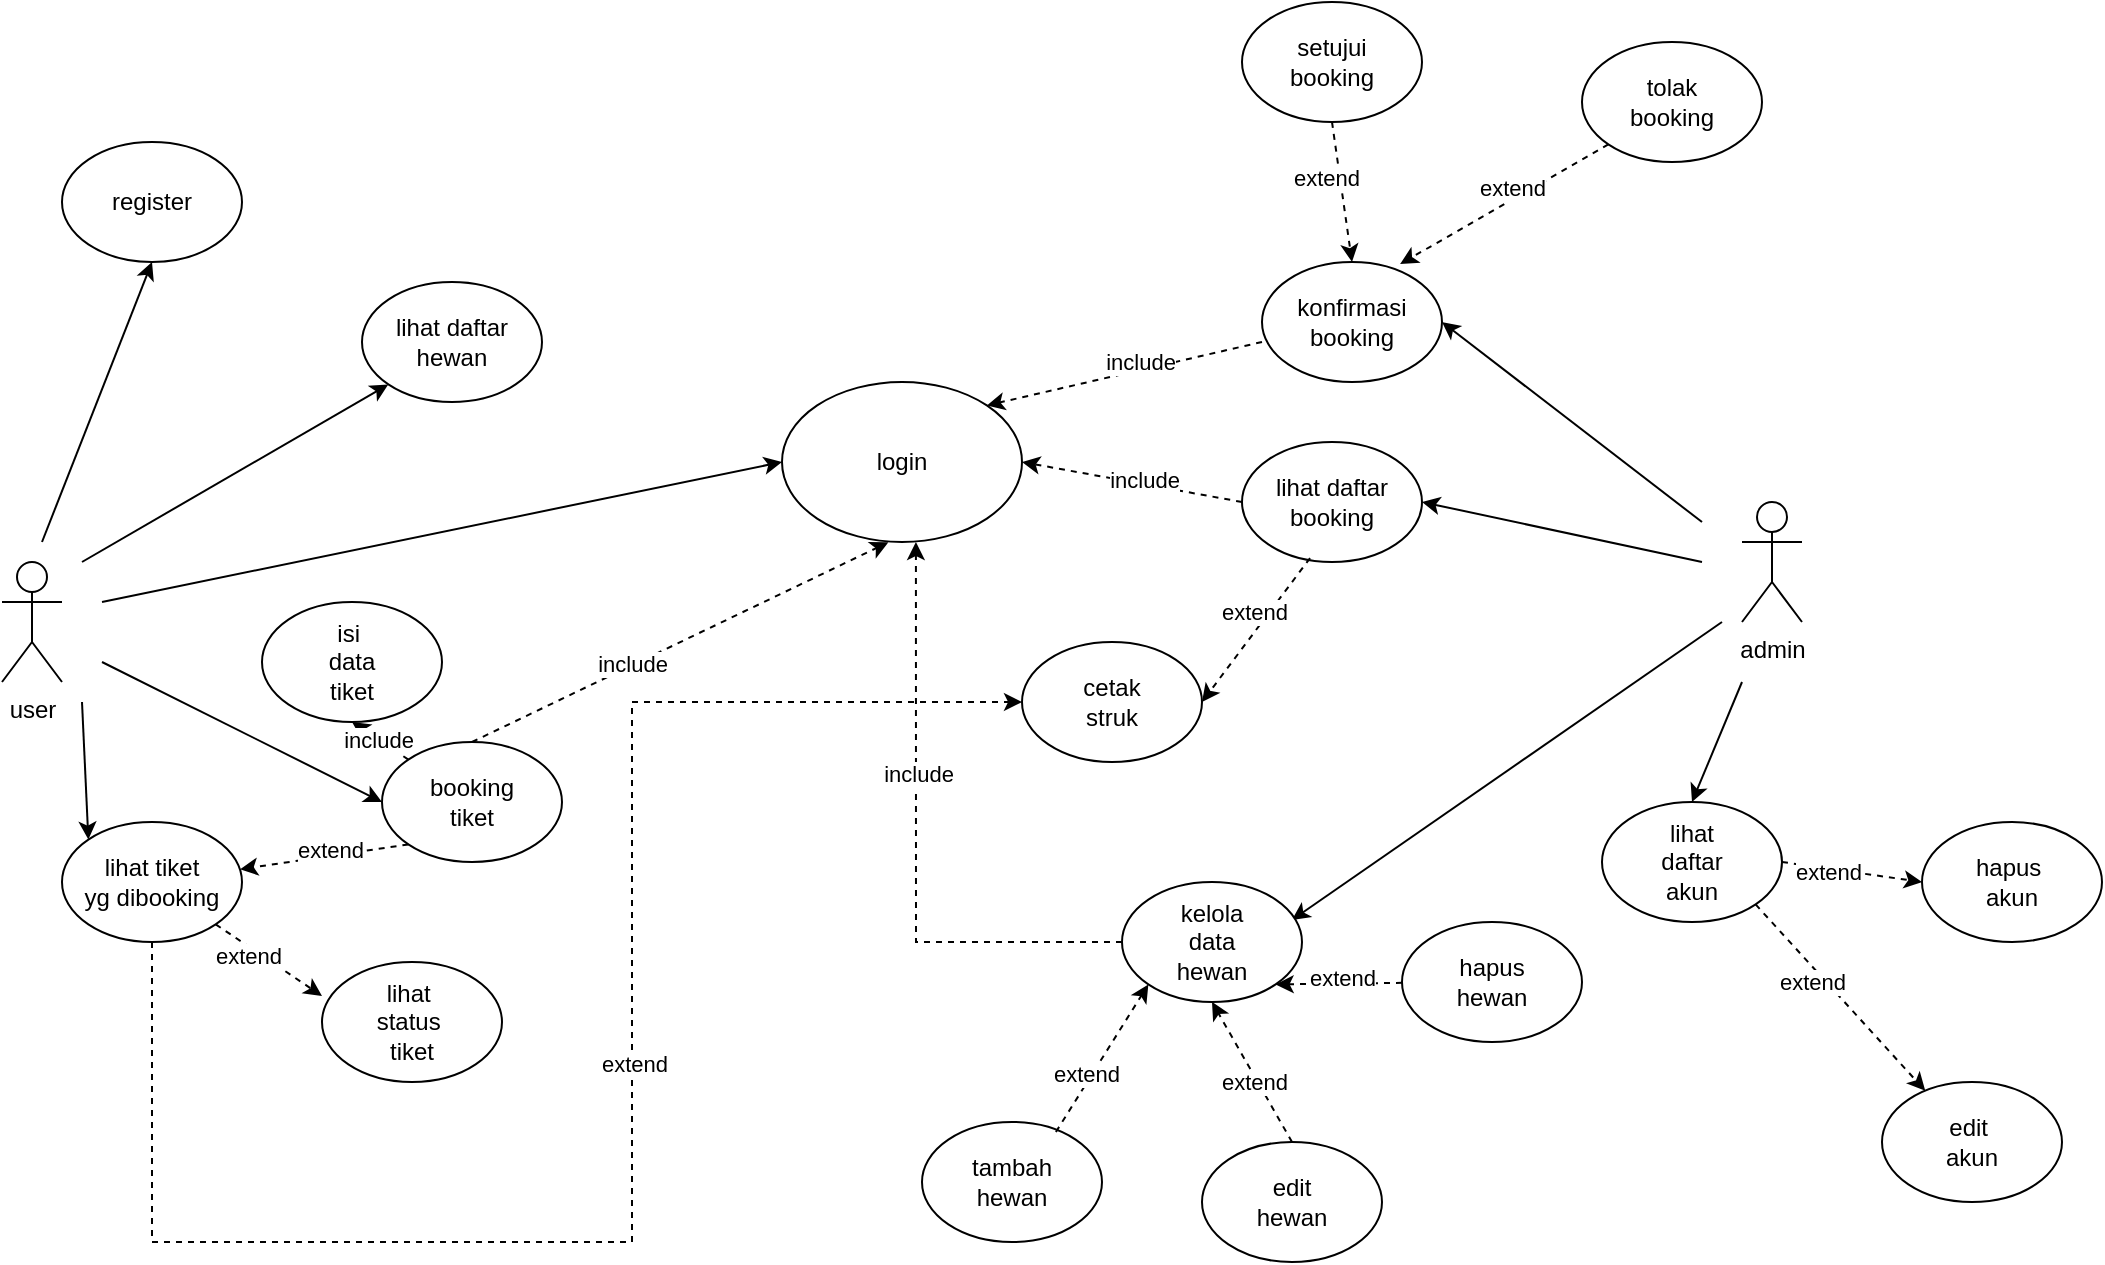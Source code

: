 <mxfile version="28.2.6">
  <diagram name="Page-1" id="HCgrVQbbOgef8wqBrN5N">
    <mxGraphModel dx="1426" dy="1883" grid="1" gridSize="10" guides="1" tooltips="1" connect="1" arrows="1" fold="1" page="1" pageScale="1" pageWidth="850" pageHeight="1100" math="0" shadow="0">
      <root>
        <mxCell id="0" />
        <mxCell id="1" parent="0" />
        <mxCell id="0AotN9j1iEKzL87ZU6Ct-2" value="user" style="shape=umlActor;verticalLabelPosition=bottom;verticalAlign=top;html=1;outlineConnect=0;" vertex="1" parent="1">
          <mxGeometry x="70" y="160" width="30" height="60" as="geometry" />
        </mxCell>
        <mxCell id="0AotN9j1iEKzL87ZU6Ct-4" value="admin&lt;div&gt;&lt;br&gt;&lt;/div&gt;" style="shape=umlActor;verticalLabelPosition=bottom;verticalAlign=top;html=1;outlineConnect=0;" vertex="1" parent="1">
          <mxGeometry x="940" y="130" width="30" height="60" as="geometry" />
        </mxCell>
        <mxCell id="0AotN9j1iEKzL87ZU6Ct-5" value="login" style="ellipse;whiteSpace=wrap;html=1;" vertex="1" parent="1">
          <mxGeometry x="460" y="70" width="120" height="80" as="geometry" />
        </mxCell>
        <mxCell id="0AotN9j1iEKzL87ZU6Ct-7" value="" style="endArrow=classic;html=1;rounded=0;entryX=0.5;entryY=1;entryDx=0;entryDy=0;" edge="1" parent="1" target="0AotN9j1iEKzL87ZU6Ct-8">
          <mxGeometry width="50" height="50" relative="1" as="geometry">
            <mxPoint x="90" y="150" as="sourcePoint" />
            <mxPoint x="170" y="150" as="targetPoint" />
          </mxGeometry>
        </mxCell>
        <mxCell id="0AotN9j1iEKzL87ZU6Ct-8" value="register" style="ellipse;whiteSpace=wrap;html=1;" vertex="1" parent="1">
          <mxGeometry x="100" y="-50" width="90" height="60" as="geometry" />
        </mxCell>
        <mxCell id="0AotN9j1iEKzL87ZU6Ct-9" value="" style="endArrow=classic;html=1;rounded=0;entryX=0;entryY=0.5;entryDx=0;entryDy=0;" edge="1" parent="1" target="0AotN9j1iEKzL87ZU6Ct-5">
          <mxGeometry width="50" height="50" relative="1" as="geometry">
            <mxPoint x="120" y="180" as="sourcePoint" />
            <mxPoint x="377" y="88" as="targetPoint" />
          </mxGeometry>
        </mxCell>
        <mxCell id="0AotN9j1iEKzL87ZU6Ct-11" value="" style="endArrow=classic;html=1;rounded=0;entryX=0;entryY=0.5;entryDx=0;entryDy=0;" edge="1" parent="1" target="0AotN9j1iEKzL87ZU6Ct-12">
          <mxGeometry width="50" height="50" relative="1" as="geometry">
            <mxPoint x="120" y="210" as="sourcePoint" />
            <mxPoint x="230" y="290" as="targetPoint" />
          </mxGeometry>
        </mxCell>
        <mxCell id="0AotN9j1iEKzL87ZU6Ct-12" value="&lt;div&gt;booking&lt;/div&gt;&lt;div&gt;tiket&lt;/div&gt;" style="ellipse;whiteSpace=wrap;html=1;" vertex="1" parent="1">
          <mxGeometry x="260" y="250" width="90" height="60" as="geometry" />
        </mxCell>
        <mxCell id="0AotN9j1iEKzL87ZU6Ct-13" value="isi&amp;nbsp;&lt;div&gt;data&lt;/div&gt;&lt;div&gt;tiket&lt;/div&gt;" style="ellipse;whiteSpace=wrap;html=1;" vertex="1" parent="1">
          <mxGeometry x="200" y="180" width="90" height="60" as="geometry" />
        </mxCell>
        <mxCell id="0AotN9j1iEKzL87ZU6Ct-14" value="" style="endArrow=classic;html=1;rounded=0;entryX=0.5;entryY=1;entryDx=0;entryDy=0;strokeColor=default;dashed=1;exitX=0;exitY=0;exitDx=0;exitDy=0;" edge="1" parent="1" source="0AotN9j1iEKzL87ZU6Ct-12" target="0AotN9j1iEKzL87ZU6Ct-13">
          <mxGeometry width="50" height="50" relative="1" as="geometry">
            <mxPoint x="290" y="270" as="sourcePoint" />
            <mxPoint x="290" y="250" as="targetPoint" />
          </mxGeometry>
        </mxCell>
        <mxCell id="0AotN9j1iEKzL87ZU6Ct-15" value="include" style="edgeLabel;html=1;align=center;verticalAlign=middle;resizable=0;points=[];" vertex="1" connectable="0" parent="0AotN9j1iEKzL87ZU6Ct-14">
          <mxGeometry x="-0.193" y="-2" relative="1" as="geometry">
            <mxPoint x="-5" y="-1" as="offset" />
          </mxGeometry>
        </mxCell>
        <mxCell id="0AotN9j1iEKzL87ZU6Ct-16" value="" style="endArrow=classic;html=1;rounded=0;entryX=0.443;entryY=1.002;entryDx=0;entryDy=0;strokeColor=default;dashed=1;entryPerimeter=0;exitX=0.5;exitY=0;exitDx=0;exitDy=0;" edge="1" parent="1" source="0AotN9j1iEKzL87ZU6Ct-12" target="0AotN9j1iEKzL87ZU6Ct-5">
          <mxGeometry width="50" height="50" relative="1" as="geometry">
            <mxPoint x="330" y="260" as="sourcePoint" />
            <mxPoint x="235" y="270" as="targetPoint" />
          </mxGeometry>
        </mxCell>
        <mxCell id="0AotN9j1iEKzL87ZU6Ct-17" value="include" style="edgeLabel;html=1;align=center;verticalAlign=middle;resizable=0;points=[];" vertex="1" connectable="0" parent="0AotN9j1iEKzL87ZU6Ct-16">
          <mxGeometry x="-0.193" y="-2" relative="1" as="geometry">
            <mxPoint x="-5" y="-1" as="offset" />
          </mxGeometry>
        </mxCell>
        <mxCell id="0AotN9j1iEKzL87ZU6Ct-91" style="edgeStyle=orthogonalEdgeStyle;rounded=0;orthogonalLoop=1;jettySize=auto;html=1;exitX=0.5;exitY=1;exitDx=0;exitDy=0;entryX=0;entryY=0.5;entryDx=0;entryDy=0;dashed=1;" edge="1" parent="1" source="0AotN9j1iEKzL87ZU6Ct-18" target="0AotN9j1iEKzL87ZU6Ct-90">
          <mxGeometry relative="1" as="geometry">
            <Array as="points">
              <mxPoint x="145" y="500" />
              <mxPoint x="385" y="500" />
              <mxPoint x="385" y="230" />
            </Array>
          </mxGeometry>
        </mxCell>
        <mxCell id="0AotN9j1iEKzL87ZU6Ct-92" value="extend" style="edgeLabel;html=1;align=center;verticalAlign=middle;resizable=0;points=[];" vertex="1" connectable="0" parent="0AotN9j1iEKzL87ZU6Ct-91">
          <mxGeometry x="0.12" y="-1" relative="1" as="geometry">
            <mxPoint as="offset" />
          </mxGeometry>
        </mxCell>
        <mxCell id="0AotN9j1iEKzL87ZU6Ct-18" value="lihat tiket&lt;div&gt;yg dibooking&lt;/div&gt;" style="ellipse;whiteSpace=wrap;html=1;" vertex="1" parent="1">
          <mxGeometry x="100" y="290" width="90" height="60" as="geometry" />
        </mxCell>
        <mxCell id="0AotN9j1iEKzL87ZU6Ct-19" value="" style="endArrow=classic;html=1;rounded=0;entryX=0;entryY=0;entryDx=0;entryDy=0;" edge="1" parent="1" target="0AotN9j1iEKzL87ZU6Ct-18">
          <mxGeometry width="50" height="50" relative="1" as="geometry">
            <mxPoint x="110" y="230" as="sourcePoint" />
            <mxPoint x="285" y="310" as="targetPoint" />
          </mxGeometry>
        </mxCell>
        <mxCell id="0AotN9j1iEKzL87ZU6Ct-21" value="" style="endArrow=classic;html=1;rounded=0;strokeColor=default;dashed=1;exitX=0;exitY=1;exitDx=0;exitDy=0;" edge="1" parent="1" source="0AotN9j1iEKzL87ZU6Ct-12" target="0AotN9j1iEKzL87ZU6Ct-18">
          <mxGeometry width="50" height="50" relative="1" as="geometry">
            <mxPoint x="190" y="400" as="sourcePoint" />
            <mxPoint x="285" y="360" as="targetPoint" />
          </mxGeometry>
        </mxCell>
        <mxCell id="0AotN9j1iEKzL87ZU6Ct-22" value="extend" style="edgeLabel;html=1;align=center;verticalAlign=middle;resizable=0;points=[];" vertex="1" connectable="0" parent="0AotN9j1iEKzL87ZU6Ct-21">
          <mxGeometry x="-0.193" y="-2" relative="1" as="geometry">
            <mxPoint x="-5" y="-1" as="offset" />
          </mxGeometry>
        </mxCell>
        <mxCell id="0AotN9j1iEKzL87ZU6Ct-25" value="konfirmasi&lt;div&gt;booking&lt;/div&gt;" style="ellipse;whiteSpace=wrap;html=1;" vertex="1" parent="1">
          <mxGeometry x="700" y="10" width="90" height="60" as="geometry" />
        </mxCell>
        <mxCell id="0AotN9j1iEKzL87ZU6Ct-27" value="" style="endArrow=classic;html=1;rounded=0;entryX=1;entryY=0.5;entryDx=0;entryDy=0;" edge="1" parent="1" target="0AotN9j1iEKzL87ZU6Ct-25">
          <mxGeometry width="50" height="50" relative="1" as="geometry">
            <mxPoint x="920" y="140" as="sourcePoint" />
            <mxPoint x="477" y="48" as="targetPoint" />
          </mxGeometry>
        </mxCell>
        <mxCell id="0AotN9j1iEKzL87ZU6Ct-28" value="lihat daftar&lt;div&gt;hewan&lt;/div&gt;" style="ellipse;whiteSpace=wrap;html=1;" vertex="1" parent="1">
          <mxGeometry x="250" y="20" width="90" height="60" as="geometry" />
        </mxCell>
        <mxCell id="0AotN9j1iEKzL87ZU6Ct-30" value="&lt;div&gt;tolak&lt;/div&gt;&lt;div&gt;booking&lt;/div&gt;" style="ellipse;whiteSpace=wrap;html=1;" vertex="1" parent="1">
          <mxGeometry x="860" y="-100" width="90" height="60" as="geometry" />
        </mxCell>
        <mxCell id="0AotN9j1iEKzL87ZU6Ct-31" value="setujui&lt;div&gt;booking&lt;/div&gt;" style="ellipse;whiteSpace=wrap;html=1;" vertex="1" parent="1">
          <mxGeometry x="690" y="-120" width="90" height="60" as="geometry" />
        </mxCell>
        <mxCell id="0AotN9j1iEKzL87ZU6Ct-32" value="" style="endArrow=classic;html=1;rounded=0;strokeColor=default;dashed=1;entryX=0.5;entryY=0;entryDx=0;entryDy=0;exitX=0.5;exitY=1;exitDx=0;exitDy=0;" edge="1" parent="1" source="0AotN9j1iEKzL87ZU6Ct-31" target="0AotN9j1iEKzL87ZU6Ct-25">
          <mxGeometry width="50" height="50" relative="1" as="geometry">
            <mxPoint x="460" y="270" as="sourcePoint" />
            <mxPoint x="515" y="170" as="targetPoint" />
          </mxGeometry>
        </mxCell>
        <mxCell id="0AotN9j1iEKzL87ZU6Ct-33" value="extend" style="edgeLabel;html=1;align=center;verticalAlign=middle;resizable=0;points=[];" vertex="1" connectable="0" parent="0AotN9j1iEKzL87ZU6Ct-32">
          <mxGeometry x="-0.193" y="-2" relative="1" as="geometry">
            <mxPoint x="-5" y="-1" as="offset" />
          </mxGeometry>
        </mxCell>
        <mxCell id="0AotN9j1iEKzL87ZU6Ct-34" value="" style="endArrow=classic;html=1;rounded=0;strokeColor=default;dashed=1;entryX=0.767;entryY=0.017;entryDx=0;entryDy=0;exitX=0;exitY=1;exitDx=0;exitDy=0;entryPerimeter=0;" edge="1" parent="1" source="0AotN9j1iEKzL87ZU6Ct-30" target="0AotN9j1iEKzL87ZU6Ct-25">
          <mxGeometry width="50" height="50" relative="1" as="geometry">
            <mxPoint x="495" y="170" as="sourcePoint" />
            <mxPoint x="553" y="249" as="targetPoint" />
          </mxGeometry>
        </mxCell>
        <mxCell id="0AotN9j1iEKzL87ZU6Ct-35" value="extend" style="edgeLabel;html=1;align=center;verticalAlign=middle;resizable=0;points=[];" vertex="1" connectable="0" parent="0AotN9j1iEKzL87ZU6Ct-34">
          <mxGeometry x="-0.193" y="-2" relative="1" as="geometry">
            <mxPoint x="-5" y="-1" as="offset" />
          </mxGeometry>
        </mxCell>
        <mxCell id="0AotN9j1iEKzL87ZU6Ct-38" value="tambah&lt;div&gt;hewan&lt;/div&gt;" style="ellipse;whiteSpace=wrap;html=1;" vertex="1" parent="1">
          <mxGeometry x="530" y="440" width="90" height="60" as="geometry" />
        </mxCell>
        <mxCell id="0AotN9j1iEKzL87ZU6Ct-39" value="" style="endArrow=classic;html=1;rounded=0;strokeColor=default;dashed=1;exitX=0.744;exitY=0.083;exitDx=0;exitDy=0;entryX=0;entryY=1;entryDx=0;entryDy=0;exitPerimeter=0;" edge="1" parent="1" source="0AotN9j1iEKzL87ZU6Ct-38" target="0AotN9j1iEKzL87ZU6Ct-36">
          <mxGeometry width="50" height="50" relative="1" as="geometry">
            <mxPoint x="495" y="170" as="sourcePoint" />
            <mxPoint x="553" y="249" as="targetPoint" />
          </mxGeometry>
        </mxCell>
        <mxCell id="0AotN9j1iEKzL87ZU6Ct-40" value="extend" style="edgeLabel;html=1;align=center;verticalAlign=middle;resizable=0;points=[];" vertex="1" connectable="0" parent="0AotN9j1iEKzL87ZU6Ct-39">
          <mxGeometry x="-0.193" y="-2" relative="1" as="geometry">
            <mxPoint x="-5" y="-1" as="offset" />
          </mxGeometry>
        </mxCell>
        <mxCell id="0AotN9j1iEKzL87ZU6Ct-41" value="&lt;div&gt;edit&lt;/div&gt;&lt;div&gt;hewan&lt;/div&gt;" style="ellipse;whiteSpace=wrap;html=1;" vertex="1" parent="1">
          <mxGeometry x="670" y="450" width="90" height="60" as="geometry" />
        </mxCell>
        <mxCell id="0AotN9j1iEKzL87ZU6Ct-42" value="" style="endArrow=classic;html=1;rounded=0;strokeColor=default;dashed=1;exitX=0.5;exitY=0;exitDx=0;exitDy=0;entryX=0.5;entryY=1;entryDx=0;entryDy=0;" edge="1" parent="1" source="0AotN9j1iEKzL87ZU6Ct-41" target="0AotN9j1iEKzL87ZU6Ct-36">
          <mxGeometry width="50" height="50" relative="1" as="geometry">
            <mxPoint x="504" y="276" as="sourcePoint" />
            <mxPoint x="559" y="326" as="targetPoint" />
          </mxGeometry>
        </mxCell>
        <mxCell id="0AotN9j1iEKzL87ZU6Ct-43" value="extend" style="edgeLabel;html=1;align=center;verticalAlign=middle;resizable=0;points=[];" vertex="1" connectable="0" parent="0AotN9j1iEKzL87ZU6Ct-42">
          <mxGeometry x="-0.193" y="-2" relative="1" as="geometry">
            <mxPoint x="-5" y="-1" as="offset" />
          </mxGeometry>
        </mxCell>
        <mxCell id="0AotN9j1iEKzL87ZU6Ct-44" value="&lt;div&gt;&lt;span style=&quot;background-color: transparent; color: light-dark(rgb(0, 0, 0), rgb(255, 255, 255));&quot;&gt;hapus&lt;/span&gt;&lt;/div&gt;&lt;div&gt;&lt;span style=&quot;background-color: transparent; color: light-dark(rgb(0, 0, 0), rgb(255, 255, 255));&quot;&gt;hewan&lt;/span&gt;&lt;/div&gt;" style="ellipse;whiteSpace=wrap;html=1;" vertex="1" parent="1">
          <mxGeometry x="770" y="340" width="90" height="60" as="geometry" />
        </mxCell>
        <mxCell id="0AotN9j1iEKzL87ZU6Ct-45" value="" style="endArrow=classic;html=1;rounded=0;strokeColor=default;dashed=1;entryX=1;entryY=1;entryDx=0;entryDy=0;" edge="1" parent="1" source="0AotN9j1iEKzL87ZU6Ct-44" target="0AotN9j1iEKzL87ZU6Ct-36">
          <mxGeometry width="50" height="50" relative="1" as="geometry">
            <mxPoint x="480" y="350" as="sourcePoint" />
            <mxPoint x="540" y="350" as="targetPoint" />
          </mxGeometry>
        </mxCell>
        <mxCell id="0AotN9j1iEKzL87ZU6Ct-46" value="extend" style="edgeLabel;html=1;align=center;verticalAlign=middle;resizable=0;points=[];" vertex="1" connectable="0" parent="0AotN9j1iEKzL87ZU6Ct-45">
          <mxGeometry x="-0.193" y="-2" relative="1" as="geometry">
            <mxPoint x="-5" y="-1" as="offset" />
          </mxGeometry>
        </mxCell>
        <mxCell id="0AotN9j1iEKzL87ZU6Ct-47" value="lihat daftar booking" style="ellipse;whiteSpace=wrap;html=1;" vertex="1" parent="1">
          <mxGeometry x="690" y="100" width="90" height="60" as="geometry" />
        </mxCell>
        <mxCell id="0AotN9j1iEKzL87ZU6Ct-48" value="" style="endArrow=classic;html=1;rounded=0;entryX=1;entryY=0.5;entryDx=0;entryDy=0;" edge="1" parent="1" target="0AotN9j1iEKzL87ZU6Ct-47">
          <mxGeometry width="50" height="50" relative="1" as="geometry">
            <mxPoint x="920" y="160" as="sourcePoint" />
            <mxPoint x="690" y="250" as="targetPoint" />
          </mxGeometry>
        </mxCell>
        <mxCell id="0AotN9j1iEKzL87ZU6Ct-49" value="" style="endArrow=classic;html=1;rounded=0;entryX=1;entryY=0.5;entryDx=0;entryDy=0;strokeColor=default;dashed=1;exitX=0;exitY=0.5;exitDx=0;exitDy=0;" edge="1" parent="1" source="0AotN9j1iEKzL87ZU6Ct-47" target="0AotN9j1iEKzL87ZU6Ct-5">
          <mxGeometry width="50" height="50" relative="1" as="geometry">
            <mxPoint x="345" y="280" as="sourcePoint" />
            <mxPoint x="433" y="40" as="targetPoint" />
          </mxGeometry>
        </mxCell>
        <mxCell id="0AotN9j1iEKzL87ZU6Ct-50" value="include" style="edgeLabel;html=1;align=center;verticalAlign=middle;resizable=0;points=[];" vertex="1" connectable="0" parent="0AotN9j1iEKzL87ZU6Ct-49">
          <mxGeometry x="-0.193" y="-2" relative="1" as="geometry">
            <mxPoint x="-5" y="-1" as="offset" />
          </mxGeometry>
        </mxCell>
        <mxCell id="0AotN9j1iEKzL87ZU6Ct-54" value="&lt;div&gt;lihat&amp;nbsp;&lt;/div&gt;&lt;div&gt;status&amp;nbsp;&lt;/div&gt;&lt;div&gt;tiket&lt;/div&gt;" style="ellipse;whiteSpace=wrap;html=1;" vertex="1" parent="1">
          <mxGeometry x="230" y="360" width="90" height="60" as="geometry" />
        </mxCell>
        <mxCell id="0AotN9j1iEKzL87ZU6Ct-64" value="" style="endArrow=classic;html=1;rounded=0;strokeColor=default;dashed=1;entryX=1;entryY=0.5;entryDx=0;entryDy=0;exitX=0.378;exitY=0.967;exitDx=0;exitDy=0;exitPerimeter=0;" edge="1" parent="1" source="0AotN9j1iEKzL87ZU6Ct-47" target="0AotN9j1iEKzL87ZU6Ct-90">
          <mxGeometry width="50" height="50" relative="1" as="geometry">
            <mxPoint x="547" y="101" as="sourcePoint" />
            <mxPoint x="694.96" y="242.98" as="targetPoint" />
          </mxGeometry>
        </mxCell>
        <mxCell id="0AotN9j1iEKzL87ZU6Ct-65" value="extend" style="edgeLabel;html=1;align=center;verticalAlign=middle;resizable=0;points=[];" vertex="1" connectable="0" parent="0AotN9j1iEKzL87ZU6Ct-64">
          <mxGeometry x="-0.193" y="-2" relative="1" as="geometry">
            <mxPoint x="-5" y="-1" as="offset" />
          </mxGeometry>
        </mxCell>
        <mxCell id="0AotN9j1iEKzL87ZU6Ct-66" value="lihat&lt;div&gt;daftar&lt;/div&gt;&lt;div&gt;akun&lt;/div&gt;" style="ellipse;whiteSpace=wrap;html=1;" vertex="1" parent="1">
          <mxGeometry x="870" y="280" width="90" height="60" as="geometry" />
        </mxCell>
        <mxCell id="0AotN9j1iEKzL87ZU6Ct-67" value="" style="endArrow=classic;html=1;rounded=0;entryX=0.5;entryY=0;entryDx=0;entryDy=0;" edge="1" parent="1" target="0AotN9j1iEKzL87ZU6Ct-66">
          <mxGeometry width="50" height="50" relative="1" as="geometry">
            <mxPoint x="940" y="220" as="sourcePoint" />
            <mxPoint x="700" y="280" as="targetPoint" />
          </mxGeometry>
        </mxCell>
        <mxCell id="0AotN9j1iEKzL87ZU6Ct-68" value="hapus&amp;nbsp;&lt;div&gt;akun&lt;/div&gt;" style="ellipse;whiteSpace=wrap;html=1;" vertex="1" parent="1">
          <mxGeometry x="1030" y="290" width="90" height="60" as="geometry" />
        </mxCell>
        <mxCell id="0AotN9j1iEKzL87ZU6Ct-69" value="" style="endArrow=classic;html=1;rounded=0;strokeColor=default;dashed=1;entryX=0;entryY=0.5;entryDx=0;entryDy=0;exitX=1;exitY=0.5;exitDx=0;exitDy=0;" edge="1" parent="1" source="0AotN9j1iEKzL87ZU6Ct-66" target="0AotN9j1iEKzL87ZU6Ct-68">
          <mxGeometry width="50" height="50" relative="1" as="geometry">
            <mxPoint x="610" y="392" as="sourcePoint" />
            <mxPoint x="655" y="310" as="targetPoint" />
          </mxGeometry>
        </mxCell>
        <mxCell id="0AotN9j1iEKzL87ZU6Ct-70" value="extend" style="edgeLabel;html=1;align=center;verticalAlign=middle;resizable=0;points=[];" vertex="1" connectable="0" parent="0AotN9j1iEKzL87ZU6Ct-69">
          <mxGeometry x="-0.193" y="-2" relative="1" as="geometry">
            <mxPoint x="-5" y="-1" as="offset" />
          </mxGeometry>
        </mxCell>
        <mxCell id="0AotN9j1iEKzL87ZU6Ct-71" value="edit&amp;nbsp;&lt;div&gt;akun&lt;/div&gt;" style="ellipse;whiteSpace=wrap;html=1;" vertex="1" parent="1">
          <mxGeometry x="1010" y="420" width="90" height="60" as="geometry" />
        </mxCell>
        <mxCell id="0AotN9j1iEKzL87ZU6Ct-72" value="" style="endArrow=classic;html=1;rounded=0;strokeColor=default;dashed=1;exitX=1;exitY=1;exitDx=0;exitDy=0;" edge="1" parent="1" source="0AotN9j1iEKzL87ZU6Ct-66" target="0AotN9j1iEKzL87ZU6Ct-71">
          <mxGeometry width="50" height="50" relative="1" as="geometry">
            <mxPoint x="765" y="380" as="sourcePoint" />
            <mxPoint x="765" y="430" as="targetPoint" />
          </mxGeometry>
        </mxCell>
        <mxCell id="0AotN9j1iEKzL87ZU6Ct-73" value="extend" style="edgeLabel;html=1;align=center;verticalAlign=middle;resizable=0;points=[];" vertex="1" connectable="0" parent="0AotN9j1iEKzL87ZU6Ct-72">
          <mxGeometry x="-0.193" y="-2" relative="1" as="geometry">
            <mxPoint x="-5" y="-1" as="offset" />
          </mxGeometry>
        </mxCell>
        <mxCell id="0AotN9j1iEKzL87ZU6Ct-74" value="" style="endArrow=classic;html=1;rounded=0;entryX=0.944;entryY=0.317;entryDx=0;entryDy=0;entryPerimeter=0;" edge="1" parent="1" target="0AotN9j1iEKzL87ZU6Ct-36">
          <mxGeometry width="50" height="50" relative="1" as="geometry">
            <mxPoint x="930" y="190" as="sourcePoint" />
            <mxPoint x="527" y="178" as="targetPoint" />
          </mxGeometry>
        </mxCell>
        <mxCell id="0AotN9j1iEKzL87ZU6Ct-36" value="kelola&lt;div&gt;data&lt;br&gt;&lt;div&gt;hewan&lt;/div&gt;&lt;/div&gt;" style="ellipse;whiteSpace=wrap;html=1;" vertex="1" parent="1">
          <mxGeometry x="630" y="320" width="90" height="60" as="geometry" />
        </mxCell>
        <mxCell id="0AotN9j1iEKzL87ZU6Ct-75" value="" style="endArrow=classic;html=1;rounded=0;entryX=1;entryY=0;entryDx=0;entryDy=0;strokeColor=default;dashed=1;exitX=0;exitY=0.5;exitDx=0;exitDy=0;" edge="1" parent="1" target="0AotN9j1iEKzL87ZU6Ct-5">
          <mxGeometry width="50" height="50" relative="1" as="geometry">
            <mxPoint x="700" y="50" as="sourcePoint" />
            <mxPoint x="605" y="50" as="targetPoint" />
          </mxGeometry>
        </mxCell>
        <mxCell id="0AotN9j1iEKzL87ZU6Ct-76" value="include" style="edgeLabel;html=1;align=center;verticalAlign=middle;resizable=0;points=[];" vertex="1" connectable="0" parent="0AotN9j1iEKzL87ZU6Ct-75">
          <mxGeometry x="-0.193" y="-2" relative="1" as="geometry">
            <mxPoint x="-5" y="-1" as="offset" />
          </mxGeometry>
        </mxCell>
        <mxCell id="0AotN9j1iEKzL87ZU6Ct-82" value="" style="endArrow=classic;html=1;rounded=0;entryX=0;entryY=1;entryDx=0;entryDy=0;" edge="1" parent="1" target="0AotN9j1iEKzL87ZU6Ct-28">
          <mxGeometry width="50" height="50" relative="1" as="geometry">
            <mxPoint x="110" y="160" as="sourcePoint" />
            <mxPoint x="125" y="110" as="targetPoint" />
          </mxGeometry>
        </mxCell>
        <mxCell id="0AotN9j1iEKzL87ZU6Ct-85" style="edgeStyle=orthogonalEdgeStyle;rounded=0;orthogonalLoop=1;jettySize=auto;html=1;exitX=0;exitY=0.5;exitDx=0;exitDy=0;entryX=0.558;entryY=1;entryDx=0;entryDy=0;entryPerimeter=0;dashed=1;" edge="1" parent="1" source="0AotN9j1iEKzL87ZU6Ct-36" target="0AotN9j1iEKzL87ZU6Ct-5">
          <mxGeometry relative="1" as="geometry" />
        </mxCell>
        <mxCell id="0AotN9j1iEKzL87ZU6Ct-86" value="include" style="edgeLabel;html=1;align=center;verticalAlign=middle;resizable=0;points=[];" vertex="1" connectable="0" parent="0AotN9j1iEKzL87ZU6Ct-85">
          <mxGeometry x="0.234" y="-1" relative="1" as="geometry">
            <mxPoint as="offset" />
          </mxGeometry>
        </mxCell>
        <mxCell id="0AotN9j1iEKzL87ZU6Ct-88" value="" style="endArrow=classic;html=1;rounded=0;strokeColor=default;dashed=1;entryX=0;entryY=0.283;entryDx=0;entryDy=0;entryPerimeter=0;" edge="1" parent="1" source="0AotN9j1iEKzL87ZU6Ct-18" target="0AotN9j1iEKzL87ZU6Ct-54">
          <mxGeometry width="50" height="50" relative="1" as="geometry">
            <mxPoint x="283" y="311" as="sourcePoint" />
            <mxPoint x="199" y="324" as="targetPoint" />
          </mxGeometry>
        </mxCell>
        <mxCell id="0AotN9j1iEKzL87ZU6Ct-89" value="extend" style="edgeLabel;html=1;align=center;verticalAlign=middle;resizable=0;points=[];" vertex="1" connectable="0" parent="0AotN9j1iEKzL87ZU6Ct-88">
          <mxGeometry x="-0.193" y="-2" relative="1" as="geometry">
            <mxPoint x="-5" y="-1" as="offset" />
          </mxGeometry>
        </mxCell>
        <mxCell id="0AotN9j1iEKzL87ZU6Ct-90" value="&lt;div&gt;cetak&lt;/div&gt;&lt;div&gt;struk&lt;/div&gt;" style="ellipse;whiteSpace=wrap;html=1;" vertex="1" parent="1">
          <mxGeometry x="580" y="200" width="90" height="60" as="geometry" />
        </mxCell>
      </root>
    </mxGraphModel>
  </diagram>
</mxfile>
